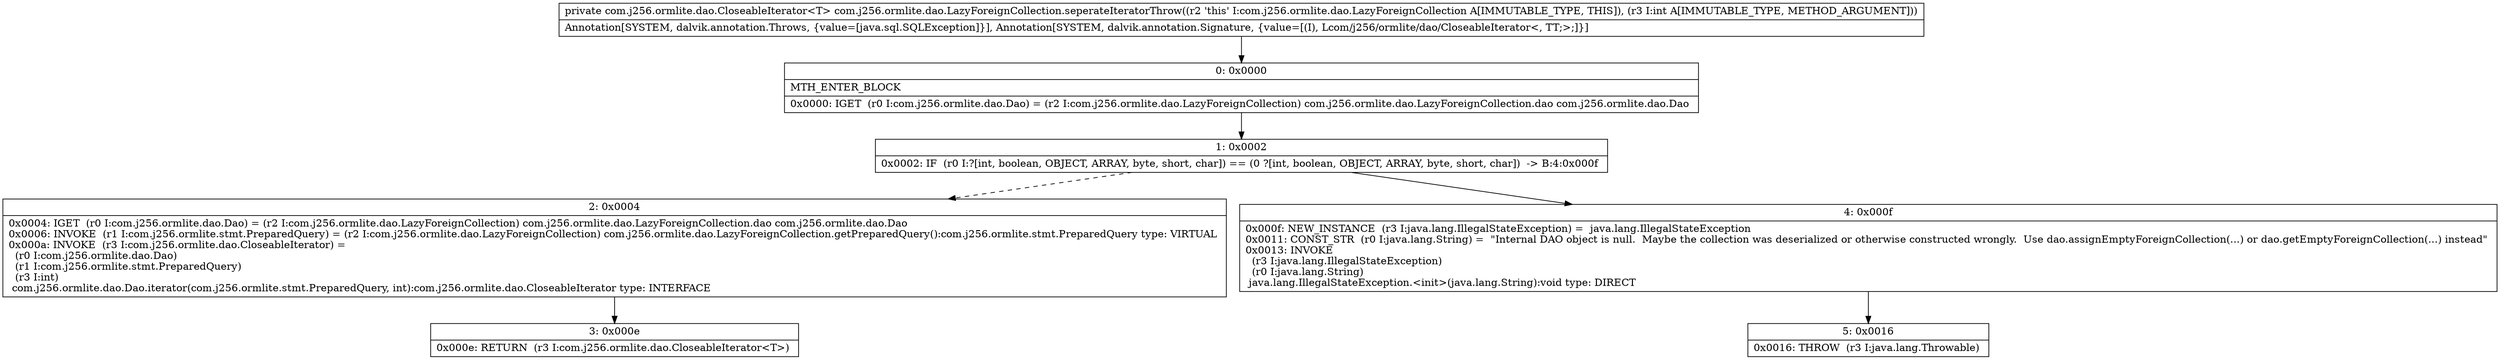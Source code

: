 digraph "CFG forcom.j256.ormlite.dao.LazyForeignCollection.seperateIteratorThrow(I)Lcom\/j256\/ormlite\/dao\/CloseableIterator;" {
Node_0 [shape=record,label="{0\:\ 0x0000|MTH_ENTER_BLOCK\l|0x0000: IGET  (r0 I:com.j256.ormlite.dao.Dao) = (r2 I:com.j256.ormlite.dao.LazyForeignCollection) com.j256.ormlite.dao.LazyForeignCollection.dao com.j256.ormlite.dao.Dao \l}"];
Node_1 [shape=record,label="{1\:\ 0x0002|0x0002: IF  (r0 I:?[int, boolean, OBJECT, ARRAY, byte, short, char]) == (0 ?[int, boolean, OBJECT, ARRAY, byte, short, char])  \-\> B:4:0x000f \l}"];
Node_2 [shape=record,label="{2\:\ 0x0004|0x0004: IGET  (r0 I:com.j256.ormlite.dao.Dao) = (r2 I:com.j256.ormlite.dao.LazyForeignCollection) com.j256.ormlite.dao.LazyForeignCollection.dao com.j256.ormlite.dao.Dao \l0x0006: INVOKE  (r1 I:com.j256.ormlite.stmt.PreparedQuery) = (r2 I:com.j256.ormlite.dao.LazyForeignCollection) com.j256.ormlite.dao.LazyForeignCollection.getPreparedQuery():com.j256.ormlite.stmt.PreparedQuery type: VIRTUAL \l0x000a: INVOKE  (r3 I:com.j256.ormlite.dao.CloseableIterator) = \l  (r0 I:com.j256.ormlite.dao.Dao)\l  (r1 I:com.j256.ormlite.stmt.PreparedQuery)\l  (r3 I:int)\l com.j256.ormlite.dao.Dao.iterator(com.j256.ormlite.stmt.PreparedQuery, int):com.j256.ormlite.dao.CloseableIterator type: INTERFACE \l}"];
Node_3 [shape=record,label="{3\:\ 0x000e|0x000e: RETURN  (r3 I:com.j256.ormlite.dao.CloseableIterator\<T\>) \l}"];
Node_4 [shape=record,label="{4\:\ 0x000f|0x000f: NEW_INSTANCE  (r3 I:java.lang.IllegalStateException) =  java.lang.IllegalStateException \l0x0011: CONST_STR  (r0 I:java.lang.String) =  \"Internal DAO object is null.  Maybe the collection was deserialized or otherwise constructed wrongly.  Use dao.assignEmptyForeignCollection(...) or dao.getEmptyForeignCollection(...) instead\" \l0x0013: INVOKE  \l  (r3 I:java.lang.IllegalStateException)\l  (r0 I:java.lang.String)\l java.lang.IllegalStateException.\<init\>(java.lang.String):void type: DIRECT \l}"];
Node_5 [shape=record,label="{5\:\ 0x0016|0x0016: THROW  (r3 I:java.lang.Throwable) \l}"];
MethodNode[shape=record,label="{private com.j256.ormlite.dao.CloseableIterator\<T\> com.j256.ormlite.dao.LazyForeignCollection.seperateIteratorThrow((r2 'this' I:com.j256.ormlite.dao.LazyForeignCollection A[IMMUTABLE_TYPE, THIS]), (r3 I:int A[IMMUTABLE_TYPE, METHOD_ARGUMENT]))  | Annotation[SYSTEM, dalvik.annotation.Throws, \{value=[java.sql.SQLException]\}], Annotation[SYSTEM, dalvik.annotation.Signature, \{value=[(I), Lcom\/j256\/ormlite\/dao\/CloseableIterator\<, TT;\>;]\}]\l}"];
MethodNode -> Node_0;
Node_0 -> Node_1;
Node_1 -> Node_2[style=dashed];
Node_1 -> Node_4;
Node_2 -> Node_3;
Node_4 -> Node_5;
}

